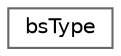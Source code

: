 digraph "Graphical Class Hierarchy"
{
 // LATEX_PDF_SIZE
  bgcolor="transparent";
  edge [fontname=Helvetica,fontsize=10,labelfontname=Helvetica,labelfontsize=10];
  node [fontname=Helvetica,fontsize=10,shape=box,height=0.2,width=0.4];
  rankdir="LR";
  Node0 [id="Node000000",label="bsType",height=0.2,width=0.4,color="grey40", fillcolor="white", style="filled",URL="$classbs_type.html",tooltip="Class storing data for B-Splines."];
}
